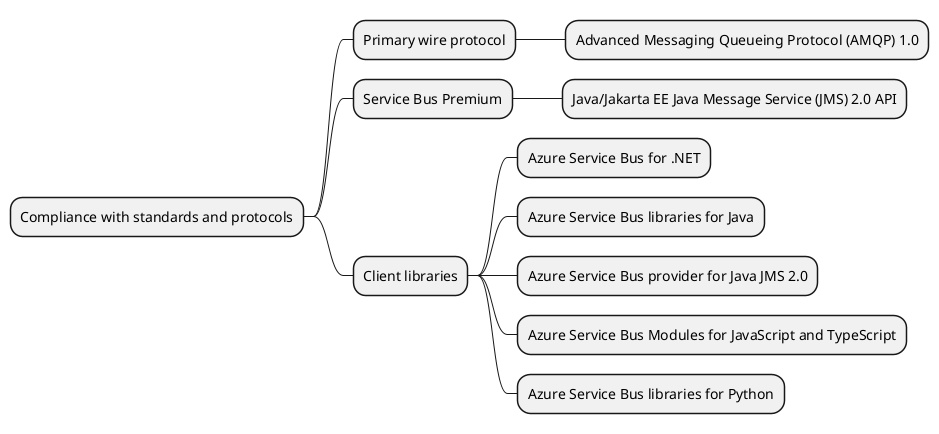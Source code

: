 @startmindmap
* Compliance with standards and protocols

** Primary wire protocol
*** Advanced Messaging Queueing Protocol (AMQP) 1.0

** Service Bus Premium
*** Java/Jakarta EE Java Message Service (JMS) 2.0 API

** Client libraries
*** Azure Service Bus for .NET
*** Azure Service Bus libraries for Java
*** Azure Service Bus provider for Java JMS 2.0
*** Azure Service Bus Modules for JavaScript and TypeScript
*** Azure Service Bus libraries for Python
@endmindmap
